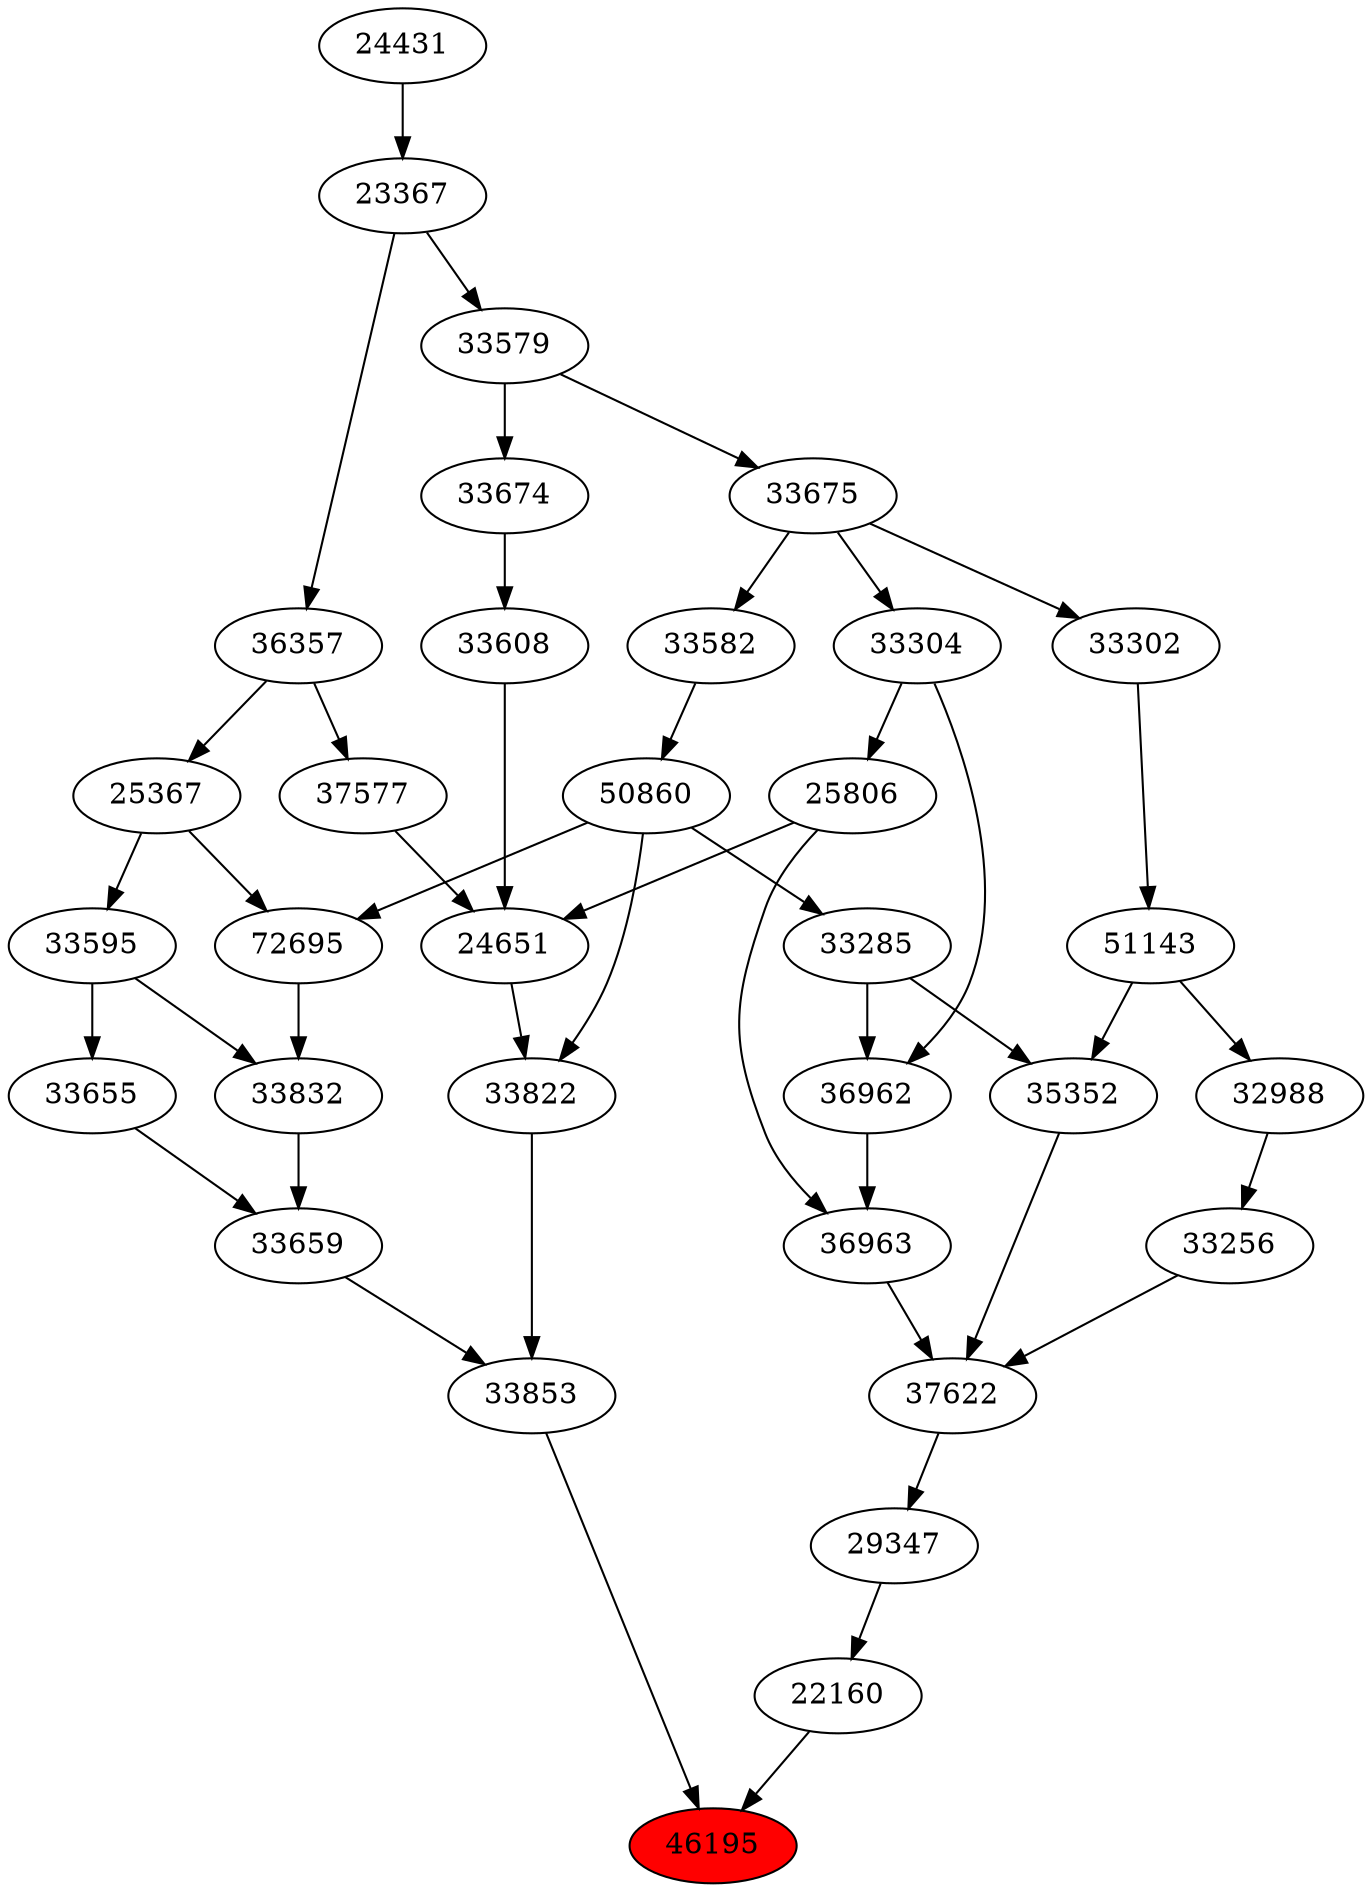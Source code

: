 strict digraph{ 
46195 [label="46195" fillcolor=red style=filled]
33853 -> 46195
22160 -> 46195
33853 [label="33853"]
33659 -> 33853
33822 -> 33853
22160 [label="22160"]
29347 -> 22160
33659 [label="33659"]
33655 -> 33659
33832 -> 33659
33822 [label="33822"]
24651 -> 33822
50860 -> 33822
29347 [label="29347"]
37622 -> 29347
33655 [label="33655"]
33595 -> 33655
33832 [label="33832"]
72695 -> 33832
33595 -> 33832
24651 [label="24651"]
25806 -> 24651
33608 -> 24651
37577 -> 24651
50860 [label="50860"]
33582 -> 50860
37622 [label="37622"]
36963 -> 37622
35352 -> 37622
33256 -> 37622
33595 [label="33595"]
25367 -> 33595
72695 [label="72695"]
50860 -> 72695
25367 -> 72695
25806 [label="25806"]
33304 -> 25806
33608 [label="33608"]
33674 -> 33608
37577 [label="37577"]
36357 -> 37577
33582 [label="33582"]
33675 -> 33582
36963 [label="36963"]
36962 -> 36963
25806 -> 36963
35352 [label="35352"]
33285 -> 35352
51143 -> 35352
33256 [label="33256"]
32988 -> 33256
25367 [label="25367"]
36357 -> 25367
33304 [label="33304"]
33675 -> 33304
33674 [label="33674"]
33579 -> 33674
36357 [label="36357"]
23367 -> 36357
33675 [label="33675"]
33579 -> 33675
36962 [label="36962"]
33285 -> 36962
33304 -> 36962
33285 [label="33285"]
50860 -> 33285
51143 [label="51143"]
33302 -> 51143
32988 [label="32988"]
51143 -> 32988
33579 [label="33579"]
23367 -> 33579
23367 [label="23367"]
24431 -> 23367
33302 [label="33302"]
33675 -> 33302
24431 [label="24431"]
}